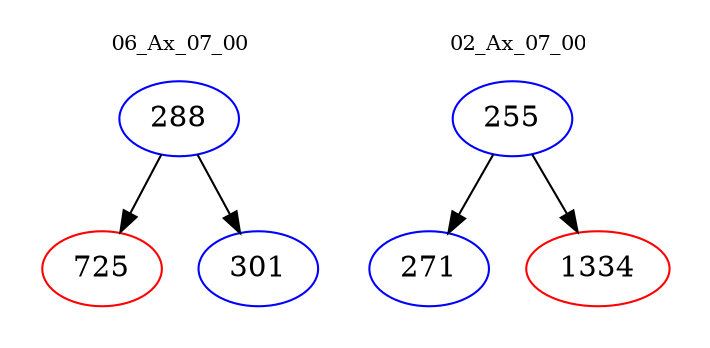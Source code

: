 digraph{
subgraph cluster_0 {
color = white
label = "06_Ax_07_00";
fontsize=10;
T0_288 [label="288", color="blue"]
T0_288 -> T0_725 [color="black"]
T0_725 [label="725", color="red"]
T0_288 -> T0_301 [color="black"]
T0_301 [label="301", color="blue"]
}
subgraph cluster_1 {
color = white
label = "02_Ax_07_00";
fontsize=10;
T1_255 [label="255", color="blue"]
T1_255 -> T1_271 [color="black"]
T1_271 [label="271", color="blue"]
T1_255 -> T1_1334 [color="black"]
T1_1334 [label="1334", color="red"]
}
}
